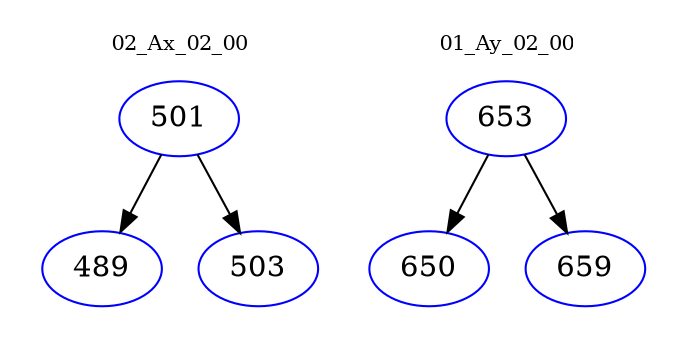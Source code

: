 digraph{
subgraph cluster_0 {
color = white
label = "02_Ax_02_00";
fontsize=10;
T0_501 [label="501", color="blue"]
T0_501 -> T0_489 [color="black"]
T0_489 [label="489", color="blue"]
T0_501 -> T0_503 [color="black"]
T0_503 [label="503", color="blue"]
}
subgraph cluster_1 {
color = white
label = "01_Ay_02_00";
fontsize=10;
T1_653 [label="653", color="blue"]
T1_653 -> T1_650 [color="black"]
T1_650 [label="650", color="blue"]
T1_653 -> T1_659 [color="black"]
T1_659 [label="659", color="blue"]
}
}
